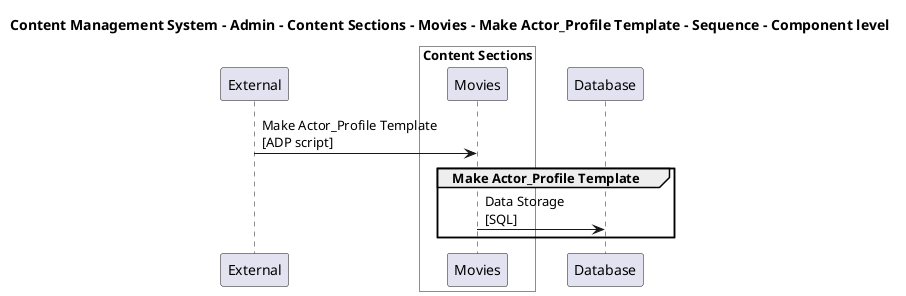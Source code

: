 @startuml

title Content Management System - Admin - Content Sections - Movies - Make Actor_Profile Template - Sequence - Component level

participant "External" as C4InterFlow.SoftwareSystems.ExternalSystem

box "Admin" #White
    
box "Content Sections" #White
    participant "Movies" as ContentManagementSystem.SoftwareSystems.Admin.Containers.ContentSections.Components.Movies
end box

end box

participant "Database" as ContentManagementSystem.SoftwareSystems.Database

C4InterFlow.SoftwareSystems.ExternalSystem -> ContentManagementSystem.SoftwareSystems.Admin.Containers.ContentSections.Components.Movies : Make Actor_Profile Template\n[ADP script]
group Make Actor_Profile Template
ContentManagementSystem.SoftwareSystems.Admin.Containers.ContentSections.Components.Movies -> ContentManagementSystem.SoftwareSystems.Database : Data Storage\n[SQL]
end


@enduml
